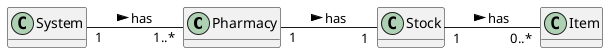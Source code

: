 @startuml
hide methods
left to right direction

class Pharmacy {

}
class System {

}

class Stock {

}

class Item {

}

System "1" -- "1..*" Pharmacy: has >
Pharmacy "1" -- "1" Stock: has >
Stock "1" -- "0..*" Item: has >

@enduml

